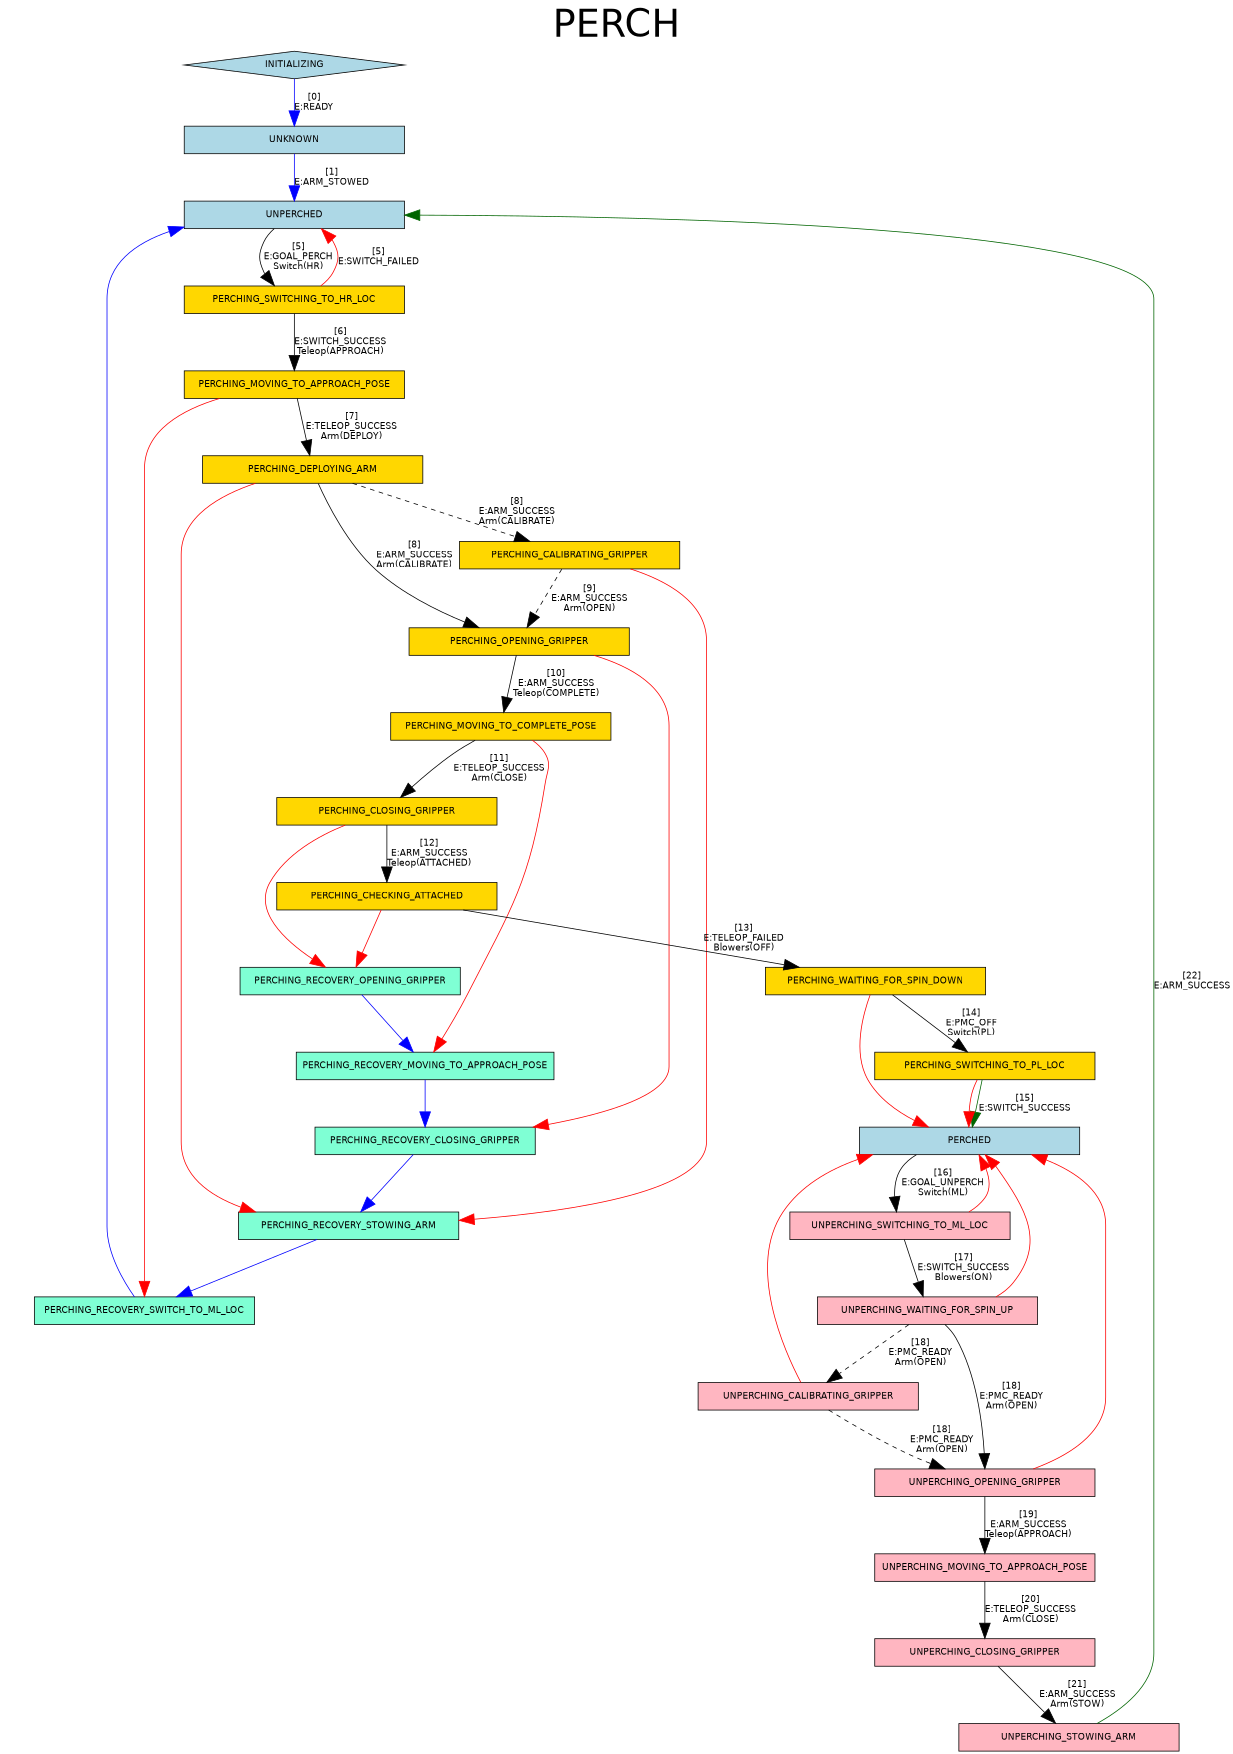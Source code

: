 # dot -Tpdf statemachine.dot -o statemachine.pdf
digraph G {
  graph [label="PERCH\n", labelloc=t, fontsize=50];
  ratio="fill";
  size="8.3,11.7!";
  node [shape=box, width=4, fontsize=12, fontname="helvetica"];
  edge [arrowsize=2, weight=2., fontsize=12, fontname="helvetica"];
  fontname = "helvetica";

  node [shape=diamond, style=filled, fillcolor=lightblue, color=black];
  INITIALIZING;

  node [shape=box, style=filled, fillcolor=lightblue, color=black];
  UNKNOWN;
  UNPERCHED;
  PERCHED;

  node [shape=box, style=filled, fillcolor=aquamarine, color=black]; 
  PERCHING_RECOVERY_CLOSING_GRIPPER;
  PERCHING_RECOVERY_STOWING_ARM;
  PERCHING_RECOVERY_OPENING_GRIPPER;
  PERCHING_RECOVERY_MOVING_TO_APPROACH_POSE;
  PERCHING_RECOVERY_SWITCH_TO_ML_LOC;

  node [shape=box, style=filled, fillcolor=gold, color=black];
  PERCHING_SWITCHING_TO_HR_LOC;
  PERCHING_MOVING_TO_APPROACH_POSE;
  PERCHING_DEPLOYING_ARM;
  PERCHING_CALIBRATING_GRIPPER;
  PERCHING_OPENING_GRIPPER;
  PERCHING_MOVING_TO_COMPLETE_POSE;
  PERCHING_CLOSING_GRIPPER;
  PERCHING_CHECKING_ATTACHED;
  PERCHING_WAITING_FOR_SPIN_DOWN;
  PERCHING_SWITCHING_TO_PL_LOC;

  node [shape=box, style=filled, fillcolor=lightpink, color=black];
  UNPERCHING_SWITCHING_TO_ML_LOC;
  UNPERCHING_WAITING_FOR_SPIN_UP;
  UNPERCHING_CALIBRATING_GRIPPER;
  UNPERCHING_OPENING_GRIPPER;
  UNPERCHING_MOVING_TO_APPROACH_POSE;
  UNPERCHING_CLOSING_GRIPPER;
  UNPERCHING_STOWING_ARM;

  # Transparent state changes
  INITIALIZING -> UNKNOWN
    [label="[0]\nE:READY", color=blue];
  UNKNOWN -> UNPERCHED
    [label="[1]\nE:ARM_STOWED", color=blue];

  # Nominal perch
  UNPERCHED -> PERCHING_SWITCHING_TO_HR_LOC
    [label="[5]\nE:GOAL_PERCH\nSwitch(HR)"];
  PERCHING_SWITCHING_TO_HR_LOC -> PERCHING_MOVING_TO_APPROACH_POSE
    [label="[6]\nE:SWITCH_SUCCESS\nTeleop(APPROACH)"];
  PERCHING_MOVING_TO_APPROACH_POSE -> PERCHING_DEPLOYING_ARM
    [label="[7]\nE:TELEOP_SUCCESS\nArm(DEPLOY)"];
  PERCHING_DEPLOYING_ARM -> PERCHING_CALIBRATING_GRIPPER
    [label="[8]\nE:ARM_SUCCESS\nArm(CALIBRATE)", style=dashed];
  PERCHING_DEPLOYING_ARM -> PERCHING_OPENING_GRIPPER
    [label="[8]\nE:ARM_SUCCESS\nArm(CALIBRATE)"];
  PERCHING_CALIBRATING_GRIPPER -> PERCHING_OPENING_GRIPPER
    [label="[9]\nE:ARM_SUCCESS\nArm(OPEN)", style=dashed];
  PERCHING_OPENING_GRIPPER -> PERCHING_MOVING_TO_COMPLETE_POSE
    [label="[10]\nE:ARM_SUCCESS\nTeleop(COMPLETE)"];
  PERCHING_MOVING_TO_COMPLETE_POSE -> PERCHING_CLOSING_GRIPPER
    [label="[11]\nE:TELEOP_SUCCESS\nArm(CLOSE)"];
  PERCHING_CLOSING_GRIPPER -> PERCHING_CHECKING_ATTACHED
    [label="[12]\nE:ARM_SUCCESS\nTeleop(ATTACHED)"];
  PERCHING_CHECKING_ATTACHED -> PERCHING_WAITING_FOR_SPIN_DOWN 
    [label="[13]\nE:TELEOP_FAILED\nBlowers(OFF)"];
  PERCHING_WAITING_FOR_SPIN_DOWN -> PERCHING_SWITCHING_TO_PL_LOC
    [label="[14]\nE:PMC_OFF\nSwitch(PL)" ];
  PERCHING_SWITCHING_TO_PL_LOC -> PERCHED
    [label="[15]\nE:SWITCH_SUCCESS", color=darkgreen];

  # Off-nominal perch
  PERCHING_SWITCHING_TO_HR_LOC -> UNPERCHED
    [label="[5]\nE:SWITCH_FAILED", color=red];
  PERCHING_MOVING_TO_APPROACH_POSE -> PERCHING_RECOVERY_SWITCH_TO_ML_LOC
    [color=red];
  PERCHING_CALIBRATING_GRIPPER -> PERCHING_RECOVERY_STOWING_ARM
    [color=red];
  PERCHING_DEPLOYING_ARM -> PERCHING_RECOVERY_STOWING_ARM
    [color=red];
  PERCHING_OPENING_GRIPPER -> PERCHING_RECOVERY_CLOSING_GRIPPER
    [color=red];
  PERCHING_MOVING_TO_COMPLETE_POSE -> PERCHING_RECOVERY_MOVING_TO_APPROACH_POSE
    [color=red];
  PERCHING_CLOSING_GRIPPER -> PERCHING_RECOVERY_OPENING_GRIPPER
    [color=red];
  PERCHING_CHECKING_ATTACHED -> PERCHING_RECOVERY_OPENING_GRIPPER
    [color=red];
  PERCHING_WAITING_FOR_SPIN_DOWN -> PERCHED
    [color=red];
  PERCHING_SWITCHING_TO_PL_LOC -> PERCHED
    [color=red];
  PERCHING_RECOVERY_OPENING_GRIPPER -> PERCHING_RECOVERY_MOVING_TO_APPROACH_POSE
    [color=blue];
  PERCHING_RECOVERY_MOVING_TO_APPROACH_POSE -> PERCHING_RECOVERY_CLOSING_GRIPPER
    [color=blue];
  PERCHING_RECOVERY_CLOSING_GRIPPER -> PERCHING_RECOVERY_STOWING_ARM
    [color=blue];
  PERCHING_RECOVERY_STOWING_ARM -> PERCHING_RECOVERY_SWITCH_TO_ML_LOC
    [color=blue];
  PERCHING_RECOVERY_SWITCH_TO_ML_LOC -> UNPERCHED
    [color=blue];

  # Nominal unperch
  PERCHED -> UNPERCHING_SWITCHING_TO_ML_LOC
    [label="[16]\nE:GOAL_UNPERCH\nSwitch(ML)"];
  UNPERCHING_SWITCHING_TO_ML_LOC -> UNPERCHING_WAITING_FOR_SPIN_UP
    [label="[17]\nE:SWITCH_SUCCESS\nBlowers(ON)"];
  UNPERCHING_WAITING_FOR_SPIN_UP -> UNPERCHING_CALIBRATING_GRIPPER
    [label="[18]\nE:PMC_READY\nArm(OPEN)", style=dashed];
  UNPERCHING_CALIBRATING_GRIPPER -> UNPERCHING_OPENING_GRIPPER
    [label="[18]\nE:PMC_READY\nArm(OPEN)", style=dashed];
  UNPERCHING_WAITING_FOR_SPIN_UP -> UNPERCHING_OPENING_GRIPPER
    [label="[18]\nE:PMC_READY\nArm(OPEN)"];
  UNPERCHING_OPENING_GRIPPER -> UNPERCHING_MOVING_TO_APPROACH_POSE
    [label="[19]\nE:ARM_SUCCESS\nTeleop(APPROACH)"];
  UNPERCHING_MOVING_TO_APPROACH_POSE -> UNPERCHING_CLOSING_GRIPPER
    [label="[20]\nE:TELEOP_SUCCESS\nArm(CLOSE)"];
  UNPERCHING_CLOSING_GRIPPER -> UNPERCHING_STOWING_ARM
    [label="[21]\nE:ARM_SUCCESS\nArm(STOW)"];
  UNPERCHING_STOWING_ARM -> UNPERCHED
    [label="[22]\nE:ARM_SUCCESS", color=darkgreen];

  # Off-nominal unperch
  UNPERCHING_SWITCHING_TO_ML_LOC -> PERCHED
    [color=red];
  UNPERCHING_WAITING_FOR_SPIN_UP -> PERCHED
    [color=red];
  UNPERCHING_CALIBRATING_GRIPPER -> PERCHED
    [color=red];
  UNPERCHING_OPENING_GRIPPER -> PERCHED
    [color=red];

}